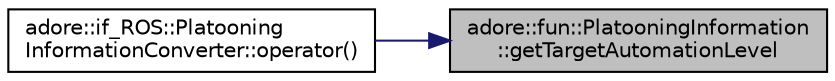 digraph "adore::fun::PlatooningInformation::getTargetAutomationLevel"
{
 // LATEX_PDF_SIZE
  edge [fontname="Helvetica",fontsize="10",labelfontname="Helvetica",labelfontsize="10"];
  node [fontname="Helvetica",fontsize="10",shape=record];
  rankdir="RL";
  Node1 [label="adore::fun::PlatooningInformation\l::getTargetAutomationLevel",height=0.2,width=0.4,color="black", fillcolor="grey75", style="filled", fontcolor="black",tooltip=" "];
  Node1 -> Node2 [dir="back",color="midnightblue",fontsize="10",style="solid",fontname="Helvetica"];
  Node2 [label="adore::if_ROS::Platooning\lInformationConverter::operator()",height=0.2,width=0.4,color="black", fillcolor="white", style="filled",URL="$structadore_1_1if__ROS_1_1PlatooningInformationConverter.html#a6e193f76b2131b9df810a0b3343ea70f",tooltip=" "];
}
